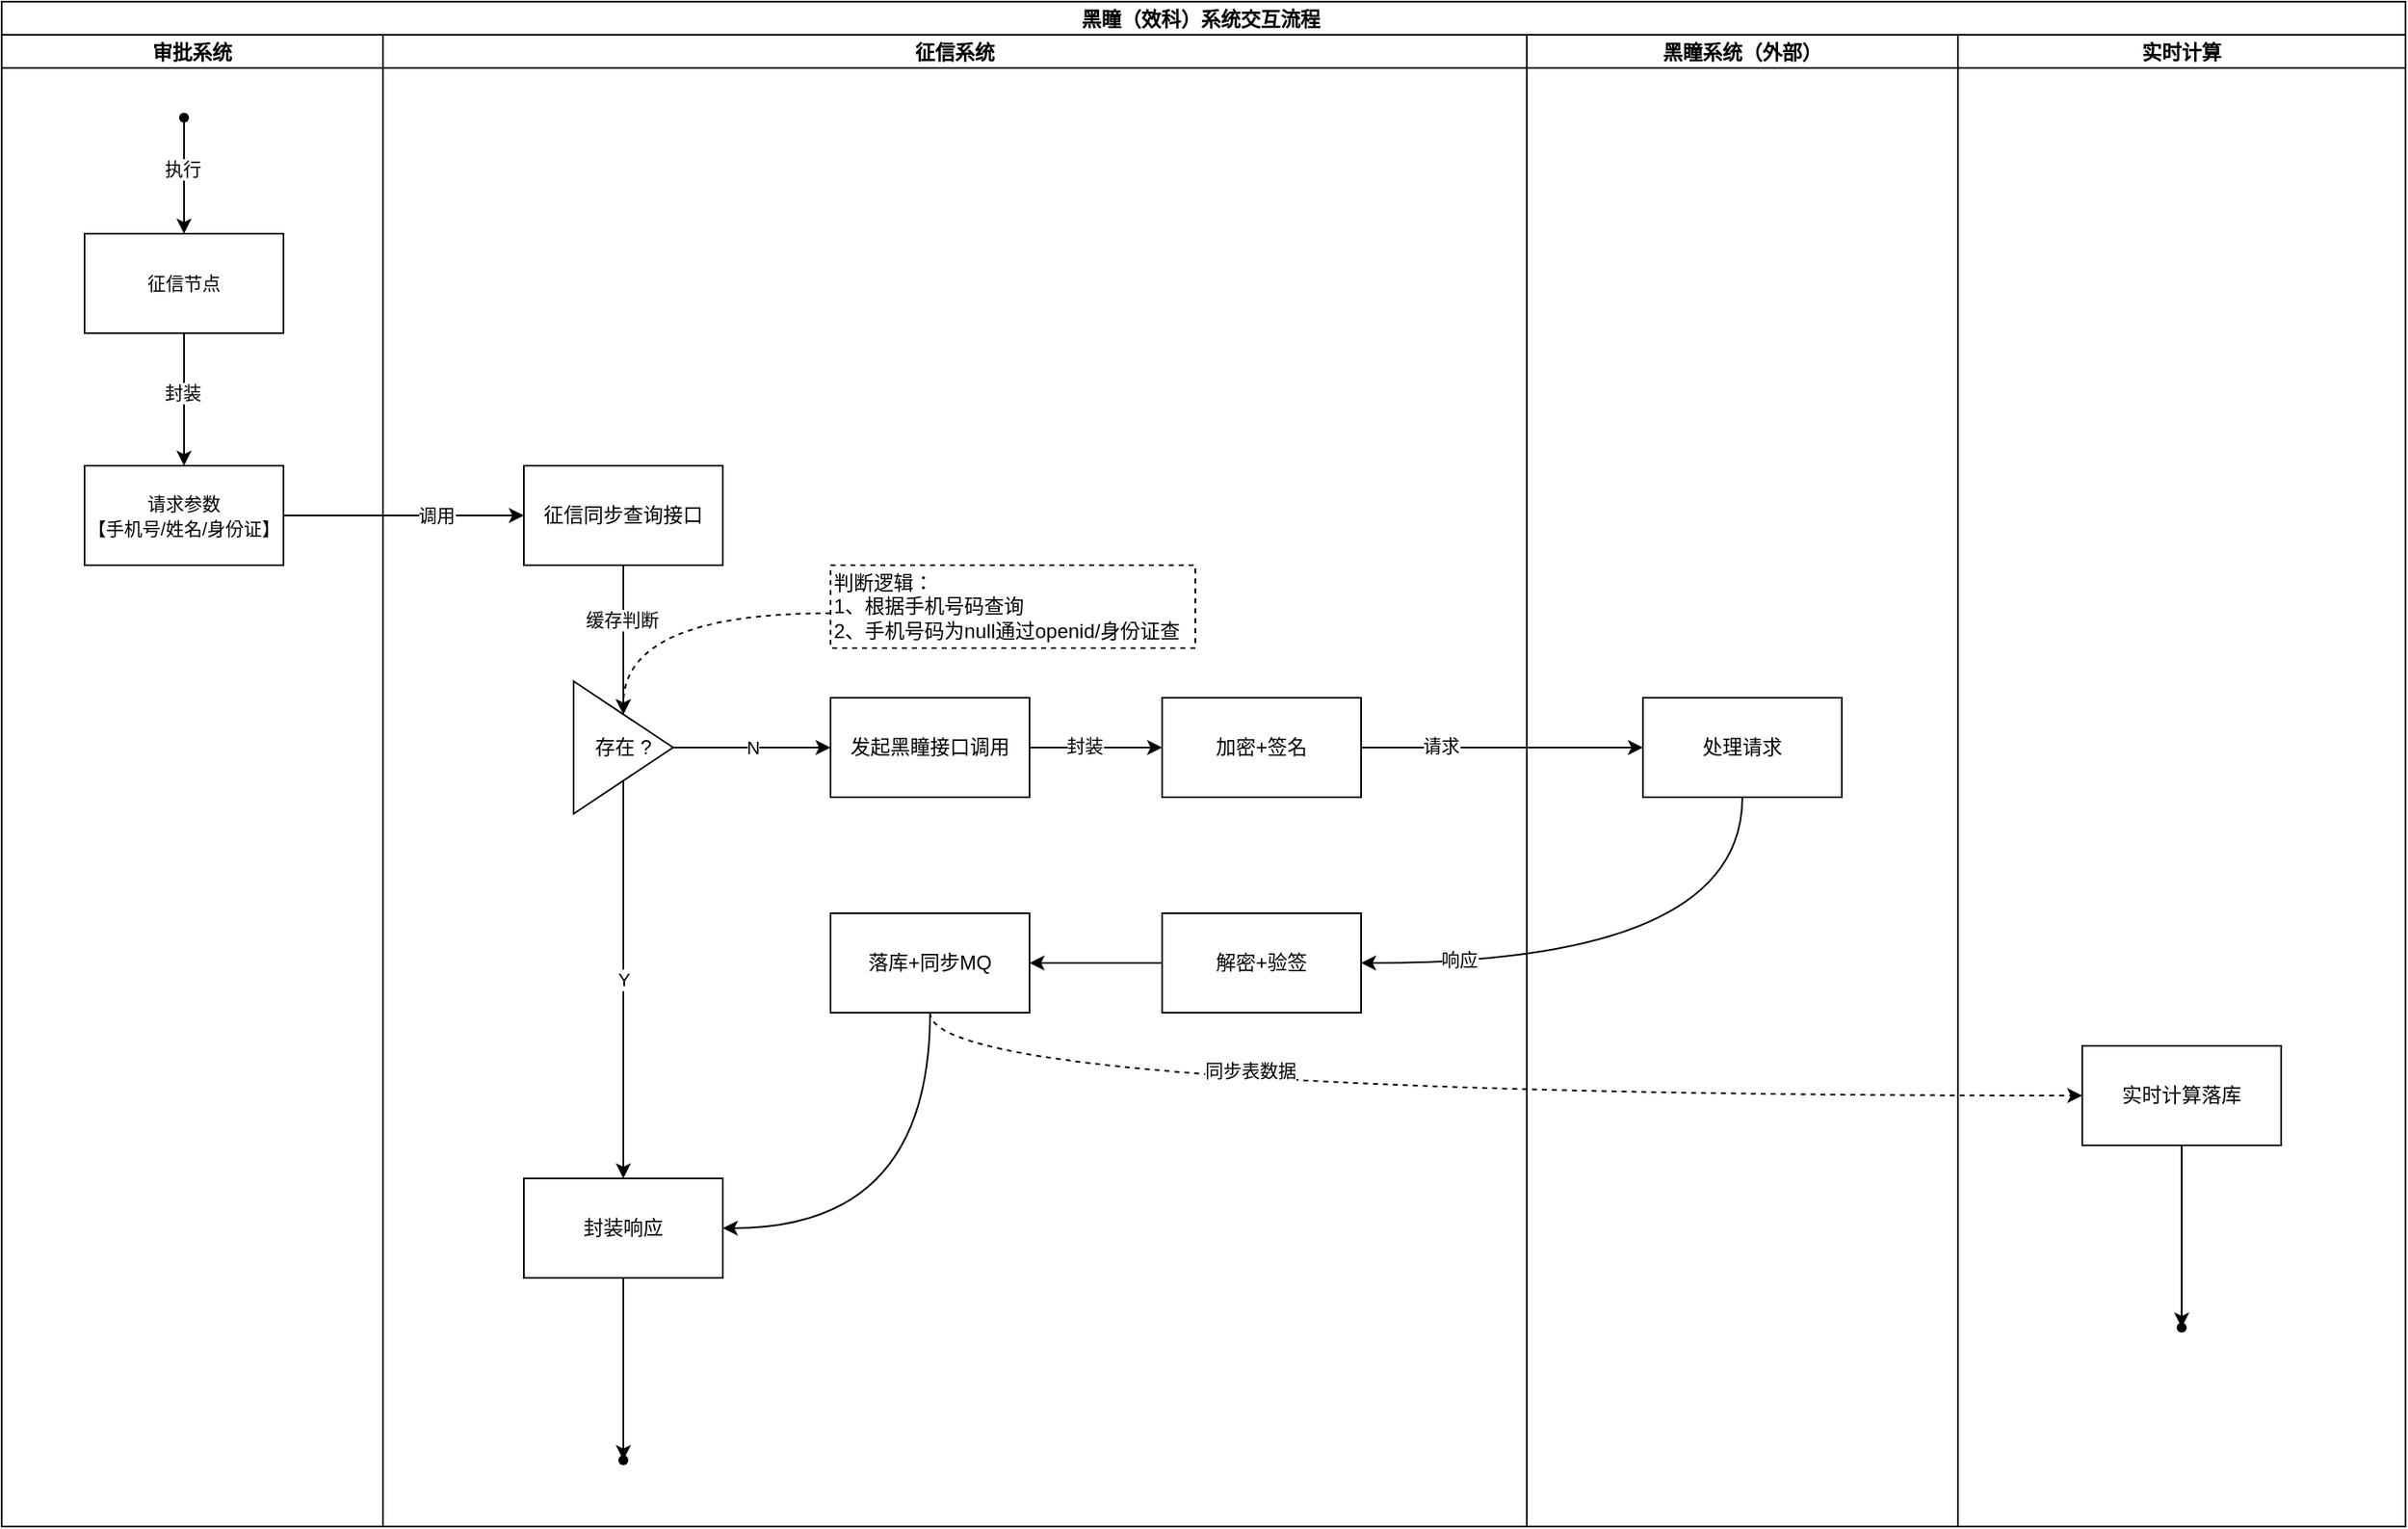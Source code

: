 <mxfile version="16.5.5" type="github">
  <diagram id="KATXJll0AC7429RAA_ko" name="流程图">
    <mxGraphModel dx="1426" dy="793" grid="1" gridSize="10" guides="1" tooltips="1" connect="1" arrows="1" fold="1" page="1" pageScale="1" pageWidth="827" pageHeight="1169" math="0" shadow="0">
      <root>
        <mxCell id="0" />
        <mxCell id="1" parent="0" />
        <mxCell id="2nlTz2JBeQEAkFT5rcIV-1" value="黑瞳（效科）系统交互流程 " style="swimlane;childLayout=stackLayout;resizeParent=1;resizeParentMax=0;startSize=20;" parent="1" vertex="1">
          <mxGeometry x="110" y="90" width="1450" height="920" as="geometry" />
        </mxCell>
        <mxCell id="2nlTz2JBeQEAkFT5rcIV-2" value="审批系统" style="swimlane;startSize=20;" parent="2nlTz2JBeQEAkFT5rcIV-1" vertex="1">
          <mxGeometry y="20" width="230" height="900" as="geometry" />
        </mxCell>
        <mxCell id="2nlTz2JBeQEAkFT5rcIV-8" style="edgeStyle=orthogonalEdgeStyle;rounded=0;orthogonalLoop=1;jettySize=auto;html=1;entryX=0.5;entryY=0;entryDx=0;entryDy=0;" parent="2nlTz2JBeQEAkFT5rcIV-2" source="2nlTz2JBeQEAkFT5rcIV-6" target="2nlTz2JBeQEAkFT5rcIV-7" edge="1">
          <mxGeometry relative="1" as="geometry" />
        </mxCell>
        <mxCell id="2nlTz2JBeQEAkFT5rcIV-9" value="执行" style="edgeLabel;html=1;align=center;verticalAlign=middle;resizable=0;points=[];" parent="2nlTz2JBeQEAkFT5rcIV-8" vertex="1" connectable="0">
          <mxGeometry x="-0.133" y="-1" relative="1" as="geometry">
            <mxPoint as="offset" />
          </mxGeometry>
        </mxCell>
        <mxCell id="2nlTz2JBeQEAkFT5rcIV-6" value="" style="shape=waypoint;sketch=0;size=6;pointerEvents=1;points=[];fillColor=none;resizable=0;rotatable=0;perimeter=centerPerimeter;snapToPoint=1;" parent="2nlTz2JBeQEAkFT5rcIV-2" vertex="1">
          <mxGeometry x="90" y="30" width="40" height="40" as="geometry" />
        </mxCell>
        <mxCell id="2nlTz2JBeQEAkFT5rcIV-11" value="" style="edgeStyle=orthogonalEdgeStyle;rounded=0;orthogonalLoop=1;jettySize=auto;html=1;" parent="2nlTz2JBeQEAkFT5rcIV-2" source="2nlTz2JBeQEAkFT5rcIV-7" target="2nlTz2JBeQEAkFT5rcIV-10" edge="1">
          <mxGeometry relative="1" as="geometry" />
        </mxCell>
        <mxCell id="2nlTz2JBeQEAkFT5rcIV-12" value="封装" style="edgeLabel;html=1;align=center;verticalAlign=middle;resizable=0;points=[];" parent="2nlTz2JBeQEAkFT5rcIV-11" vertex="1" connectable="0">
          <mxGeometry x="-0.1" y="-1" relative="1" as="geometry">
            <mxPoint as="offset" />
          </mxGeometry>
        </mxCell>
        <mxCell id="2nlTz2JBeQEAkFT5rcIV-7" value="&lt;span style=&quot;font-size: 11px ; background-color: rgb(255 , 255 , 255)&quot;&gt;征信节点&lt;/span&gt;" style="whiteSpace=wrap;html=1;" parent="2nlTz2JBeQEAkFT5rcIV-2" vertex="1">
          <mxGeometry x="50" y="120" width="120" height="60" as="geometry" />
        </mxCell>
        <mxCell id="2nlTz2JBeQEAkFT5rcIV-10" value="&lt;span style=&quot;font-size: 11px ; background-color: rgb(255 , 255 , 255)&quot;&gt;请求参数&lt;br&gt;【手机号/姓名/身份证】&lt;/span&gt;" style="whiteSpace=wrap;html=1;" parent="2nlTz2JBeQEAkFT5rcIV-2" vertex="1">
          <mxGeometry x="50" y="260" width="120" height="60" as="geometry" />
        </mxCell>
        <mxCell id="2nlTz2JBeQEAkFT5rcIV-3" value="征信系统" style="swimlane;startSize=20;" parent="2nlTz2JBeQEAkFT5rcIV-1" vertex="1">
          <mxGeometry x="230" y="20" width="690" height="900" as="geometry" />
        </mxCell>
        <mxCell id="2nlTz2JBeQEAkFT5rcIV-19" value="" style="edgeStyle=orthogonalEdgeStyle;rounded=0;orthogonalLoop=1;jettySize=auto;html=1;" parent="2nlTz2JBeQEAkFT5rcIV-3" source="2nlTz2JBeQEAkFT5rcIV-13" target="2nlTz2JBeQEAkFT5rcIV-18" edge="1">
          <mxGeometry relative="1" as="geometry" />
        </mxCell>
        <mxCell id="2nlTz2JBeQEAkFT5rcIV-20" value="缓存判断" style="edgeLabel;html=1;align=center;verticalAlign=middle;resizable=0;points=[];" parent="2nlTz2JBeQEAkFT5rcIV-19" vertex="1" connectable="0">
          <mxGeometry x="-0.267" y="-1" relative="1" as="geometry">
            <mxPoint as="offset" />
          </mxGeometry>
        </mxCell>
        <mxCell id="2nlTz2JBeQEAkFT5rcIV-13" value="征信同步查询接口" style="whiteSpace=wrap;html=1;" parent="2nlTz2JBeQEAkFT5rcIV-3" vertex="1">
          <mxGeometry x="85" y="260" width="120" height="60" as="geometry" />
        </mxCell>
        <mxCell id="2nlTz2JBeQEAkFT5rcIV-23" value="Y" style="edgeStyle=orthogonalEdgeStyle;rounded=0;orthogonalLoop=1;jettySize=auto;html=1;" parent="2nlTz2JBeQEAkFT5rcIV-3" source="2nlTz2JBeQEAkFT5rcIV-18" target="2nlTz2JBeQEAkFT5rcIV-22" edge="1">
          <mxGeometry relative="1" as="geometry" />
        </mxCell>
        <mxCell id="2nlTz2JBeQEAkFT5rcIV-18" value="存在 ?" style="triangle;whiteSpace=wrap;html=1;" parent="2nlTz2JBeQEAkFT5rcIV-3" vertex="1">
          <mxGeometry x="115" y="390" width="60" height="80" as="geometry" />
        </mxCell>
        <mxCell id="2nlTz2JBeQEAkFT5rcIV-24" style="edgeStyle=orthogonalEdgeStyle;rounded=0;orthogonalLoop=1;jettySize=auto;html=1;entryX=0.5;entryY=0;entryDx=0;entryDy=0;elbow=vertical;exitX=0;exitY=0.58;exitDx=0;exitDy=0;exitPerimeter=0;curved=1;dashed=1;" parent="2nlTz2JBeQEAkFT5rcIV-3" source="2nlTz2JBeQEAkFT5rcIV-21" target="2nlTz2JBeQEAkFT5rcIV-18" edge="1">
          <mxGeometry relative="1" as="geometry" />
        </mxCell>
        <mxCell id="2nlTz2JBeQEAkFT5rcIV-21" value="判断逻辑：&lt;br&gt;1、根据手机号码查询&lt;br&gt;2、手机号码为null通过openid/身份证查" style="text;html=1;align=left;verticalAlign=middle;resizable=0;points=[];autosize=1;strokeColor=default;fillColor=none;dashed=1;" parent="2nlTz2JBeQEAkFT5rcIV-3" vertex="1">
          <mxGeometry x="270" y="320" width="220" height="50" as="geometry" />
        </mxCell>
        <mxCell id="2nlTz2JBeQEAkFT5rcIV-45" value="" style="edgeStyle=orthogonalEdgeStyle;curved=1;rounded=0;orthogonalLoop=1;jettySize=auto;html=1;elbow=vertical;" parent="2nlTz2JBeQEAkFT5rcIV-3" source="2nlTz2JBeQEAkFT5rcIV-22" target="2nlTz2JBeQEAkFT5rcIV-44" edge="1">
          <mxGeometry relative="1" as="geometry" />
        </mxCell>
        <mxCell id="2nlTz2JBeQEAkFT5rcIV-22" value="封装响应" style="whiteSpace=wrap;html=1;" parent="2nlTz2JBeQEAkFT5rcIV-3" vertex="1">
          <mxGeometry x="85" y="690" width="120" height="60" as="geometry" />
        </mxCell>
        <mxCell id="2nlTz2JBeQEAkFT5rcIV-30" value="" style="edgeStyle=orthogonalEdgeStyle;curved=1;rounded=0;orthogonalLoop=1;jettySize=auto;html=1;elbow=vertical;" parent="2nlTz2JBeQEAkFT5rcIV-3" source="2nlTz2JBeQEAkFT5rcIV-27" target="2nlTz2JBeQEAkFT5rcIV-29" edge="1">
          <mxGeometry relative="1" as="geometry" />
        </mxCell>
        <mxCell id="2nlTz2JBeQEAkFT5rcIV-31" value="封装" style="edgeLabel;html=1;align=center;verticalAlign=middle;resizable=0;points=[];" parent="2nlTz2JBeQEAkFT5rcIV-30" vertex="1" connectable="0">
          <mxGeometry x="-0.175" y="1" relative="1" as="geometry">
            <mxPoint as="offset" />
          </mxGeometry>
        </mxCell>
        <mxCell id="2nlTz2JBeQEAkFT5rcIV-27" value="发起黑瞳接口调用" style="whiteSpace=wrap;html=1;" parent="2nlTz2JBeQEAkFT5rcIV-3" vertex="1">
          <mxGeometry x="270" y="400" width="120" height="60" as="geometry" />
        </mxCell>
        <mxCell id="2nlTz2JBeQEAkFT5rcIV-28" value="N" style="edgeStyle=orthogonalEdgeStyle;curved=1;rounded=0;orthogonalLoop=1;jettySize=auto;html=1;elbow=vertical;" parent="2nlTz2JBeQEAkFT5rcIV-3" source="2nlTz2JBeQEAkFT5rcIV-18" target="2nlTz2JBeQEAkFT5rcIV-27" edge="1">
          <mxGeometry relative="1" as="geometry" />
        </mxCell>
        <mxCell id="2nlTz2JBeQEAkFT5rcIV-29" value="加密+签名" style="whiteSpace=wrap;html=1;" parent="2nlTz2JBeQEAkFT5rcIV-3" vertex="1">
          <mxGeometry x="470" y="400" width="120" height="60" as="geometry" />
        </mxCell>
        <mxCell id="2nlTz2JBeQEAkFT5rcIV-39" value="" style="edgeStyle=orthogonalEdgeStyle;curved=1;rounded=0;orthogonalLoop=1;jettySize=auto;html=1;elbow=vertical;" parent="2nlTz2JBeQEAkFT5rcIV-3" source="2nlTz2JBeQEAkFT5rcIV-35" target="2nlTz2JBeQEAkFT5rcIV-38" edge="1">
          <mxGeometry relative="1" as="geometry" />
        </mxCell>
        <mxCell id="2nlTz2JBeQEAkFT5rcIV-35" value="解密+验签" style="whiteSpace=wrap;html=1;" parent="2nlTz2JBeQEAkFT5rcIV-3" vertex="1">
          <mxGeometry x="470" y="530" width="120" height="60" as="geometry" />
        </mxCell>
        <mxCell id="2nlTz2JBeQEAkFT5rcIV-43" style="edgeStyle=orthogonalEdgeStyle;curved=1;rounded=0;orthogonalLoop=1;jettySize=auto;html=1;entryX=1;entryY=0.5;entryDx=0;entryDy=0;elbow=vertical;" parent="2nlTz2JBeQEAkFT5rcIV-3" source="2nlTz2JBeQEAkFT5rcIV-38" target="2nlTz2JBeQEAkFT5rcIV-22" edge="1">
          <mxGeometry relative="1" as="geometry">
            <Array as="points">
              <mxPoint x="330" y="720" />
            </Array>
          </mxGeometry>
        </mxCell>
        <mxCell id="2nlTz2JBeQEAkFT5rcIV-38" value="落库+同步MQ" style="whiteSpace=wrap;html=1;" parent="2nlTz2JBeQEAkFT5rcIV-3" vertex="1">
          <mxGeometry x="270" y="530" width="120" height="60" as="geometry" />
        </mxCell>
        <mxCell id="2nlTz2JBeQEAkFT5rcIV-44" value="" style="shape=waypoint;sketch=0;size=6;pointerEvents=1;points=[];fillColor=default;resizable=0;rotatable=0;perimeter=centerPerimeter;snapToPoint=1;" parent="2nlTz2JBeQEAkFT5rcIV-3" vertex="1">
          <mxGeometry x="125" y="840" width="40" height="40" as="geometry" />
        </mxCell>
        <mxCell id="2nlTz2JBeQEAkFT5rcIV-5" value="黑瞳系统（外部）" style="swimlane;startSize=20;" parent="2nlTz2JBeQEAkFT5rcIV-1" vertex="1">
          <mxGeometry x="920" y="20" width="260" height="900" as="geometry" />
        </mxCell>
        <mxCell id="2nlTz2JBeQEAkFT5rcIV-32" value="处理请求" style="whiteSpace=wrap;html=1;" parent="2nlTz2JBeQEAkFT5rcIV-5" vertex="1">
          <mxGeometry x="70" y="400" width="120" height="60" as="geometry" />
        </mxCell>
        <mxCell id="2nlTz2JBeQEAkFT5rcIV-4" value="实时计算" style="swimlane;startSize=20;" parent="2nlTz2JBeQEAkFT5rcIV-1" vertex="1">
          <mxGeometry x="1180" y="20" width="270" height="900" as="geometry" />
        </mxCell>
        <mxCell id="2nlTz2JBeQEAkFT5rcIV-48" value="" style="edgeStyle=orthogonalEdgeStyle;curved=1;rounded=0;orthogonalLoop=1;jettySize=auto;html=1;elbow=vertical;" parent="2nlTz2JBeQEAkFT5rcIV-4" source="2nlTz2JBeQEAkFT5rcIV-40" target="2nlTz2JBeQEAkFT5rcIV-47" edge="1">
          <mxGeometry relative="1" as="geometry" />
        </mxCell>
        <mxCell id="2nlTz2JBeQEAkFT5rcIV-40" value="实时计算落库" style="whiteSpace=wrap;html=1;strokeColor=default;" parent="2nlTz2JBeQEAkFT5rcIV-4" vertex="1">
          <mxGeometry x="75" y="610" width="120" height="60" as="geometry" />
        </mxCell>
        <mxCell id="2nlTz2JBeQEAkFT5rcIV-47" value="" style="shape=waypoint;sketch=0;size=6;pointerEvents=1;points=[];fillColor=default;resizable=0;rotatable=0;perimeter=centerPerimeter;snapToPoint=1;" parent="2nlTz2JBeQEAkFT5rcIV-4" vertex="1">
          <mxGeometry x="115" y="760" width="40" height="40" as="geometry" />
        </mxCell>
        <mxCell id="2nlTz2JBeQEAkFT5rcIV-14" value="" style="edgeStyle=orthogonalEdgeStyle;rounded=0;orthogonalLoop=1;jettySize=auto;html=1;" parent="2nlTz2JBeQEAkFT5rcIV-1" source="2nlTz2JBeQEAkFT5rcIV-10" target="2nlTz2JBeQEAkFT5rcIV-13" edge="1">
          <mxGeometry relative="1" as="geometry" />
        </mxCell>
        <mxCell id="2nlTz2JBeQEAkFT5rcIV-15" value="调用" style="edgeLabel;html=1;align=center;verticalAlign=middle;resizable=0;points=[];" parent="2nlTz2JBeQEAkFT5rcIV-14" vertex="1" connectable="0">
          <mxGeometry x="0.267" relative="1" as="geometry">
            <mxPoint as="offset" />
          </mxGeometry>
        </mxCell>
        <mxCell id="2nlTz2JBeQEAkFT5rcIV-33" value="" style="edgeStyle=orthogonalEdgeStyle;curved=1;rounded=0;orthogonalLoop=1;jettySize=auto;html=1;elbow=vertical;" parent="2nlTz2JBeQEAkFT5rcIV-1" source="2nlTz2JBeQEAkFT5rcIV-29" target="2nlTz2JBeQEAkFT5rcIV-32" edge="1">
          <mxGeometry relative="1" as="geometry" />
        </mxCell>
        <mxCell id="2nlTz2JBeQEAkFT5rcIV-34" value="请求" style="edgeLabel;html=1;align=center;verticalAlign=middle;resizable=0;points=[];" parent="2nlTz2JBeQEAkFT5rcIV-33" vertex="1" connectable="0">
          <mxGeometry x="-0.435" y="1" relative="1" as="geometry">
            <mxPoint as="offset" />
          </mxGeometry>
        </mxCell>
        <mxCell id="2nlTz2JBeQEAkFT5rcIV-36" value="" style="edgeStyle=orthogonalEdgeStyle;curved=1;rounded=0;orthogonalLoop=1;jettySize=auto;html=1;elbow=vertical;entryX=1;entryY=0.5;entryDx=0;entryDy=0;exitX=0.5;exitY=1;exitDx=0;exitDy=0;" parent="2nlTz2JBeQEAkFT5rcIV-1" source="2nlTz2JBeQEAkFT5rcIV-32" target="2nlTz2JBeQEAkFT5rcIV-35" edge="1">
          <mxGeometry relative="1" as="geometry" />
        </mxCell>
        <mxCell id="2nlTz2JBeQEAkFT5rcIV-37" value="响应" style="edgeLabel;html=1;align=center;verticalAlign=middle;resizable=0;points=[];" parent="2nlTz2JBeQEAkFT5rcIV-36" vertex="1" connectable="0">
          <mxGeometry x="0.642" y="-2" relative="1" as="geometry">
            <mxPoint as="offset" />
          </mxGeometry>
        </mxCell>
        <mxCell id="2nlTz2JBeQEAkFT5rcIV-41" style="edgeStyle=orthogonalEdgeStyle;curved=1;rounded=0;orthogonalLoop=1;jettySize=auto;html=1;entryX=0;entryY=0.5;entryDx=0;entryDy=0;elbow=vertical;dashed=1;" parent="2nlTz2JBeQEAkFT5rcIV-1" source="2nlTz2JBeQEAkFT5rcIV-38" target="2nlTz2JBeQEAkFT5rcIV-40" edge="1">
          <mxGeometry relative="1" as="geometry">
            <Array as="points">
              <mxPoint x="560" y="660" />
            </Array>
          </mxGeometry>
        </mxCell>
        <mxCell id="2nlTz2JBeQEAkFT5rcIV-42" value="同步表数据" style="edgeLabel;html=1;align=center;verticalAlign=middle;resizable=0;points=[];" parent="2nlTz2JBeQEAkFT5rcIV-41" vertex="1" connectable="0">
          <mxGeometry x="-0.348" y="15" relative="1" as="geometry">
            <mxPoint as="offset" />
          </mxGeometry>
        </mxCell>
      </root>
    </mxGraphModel>
  </diagram>
</mxfile>
